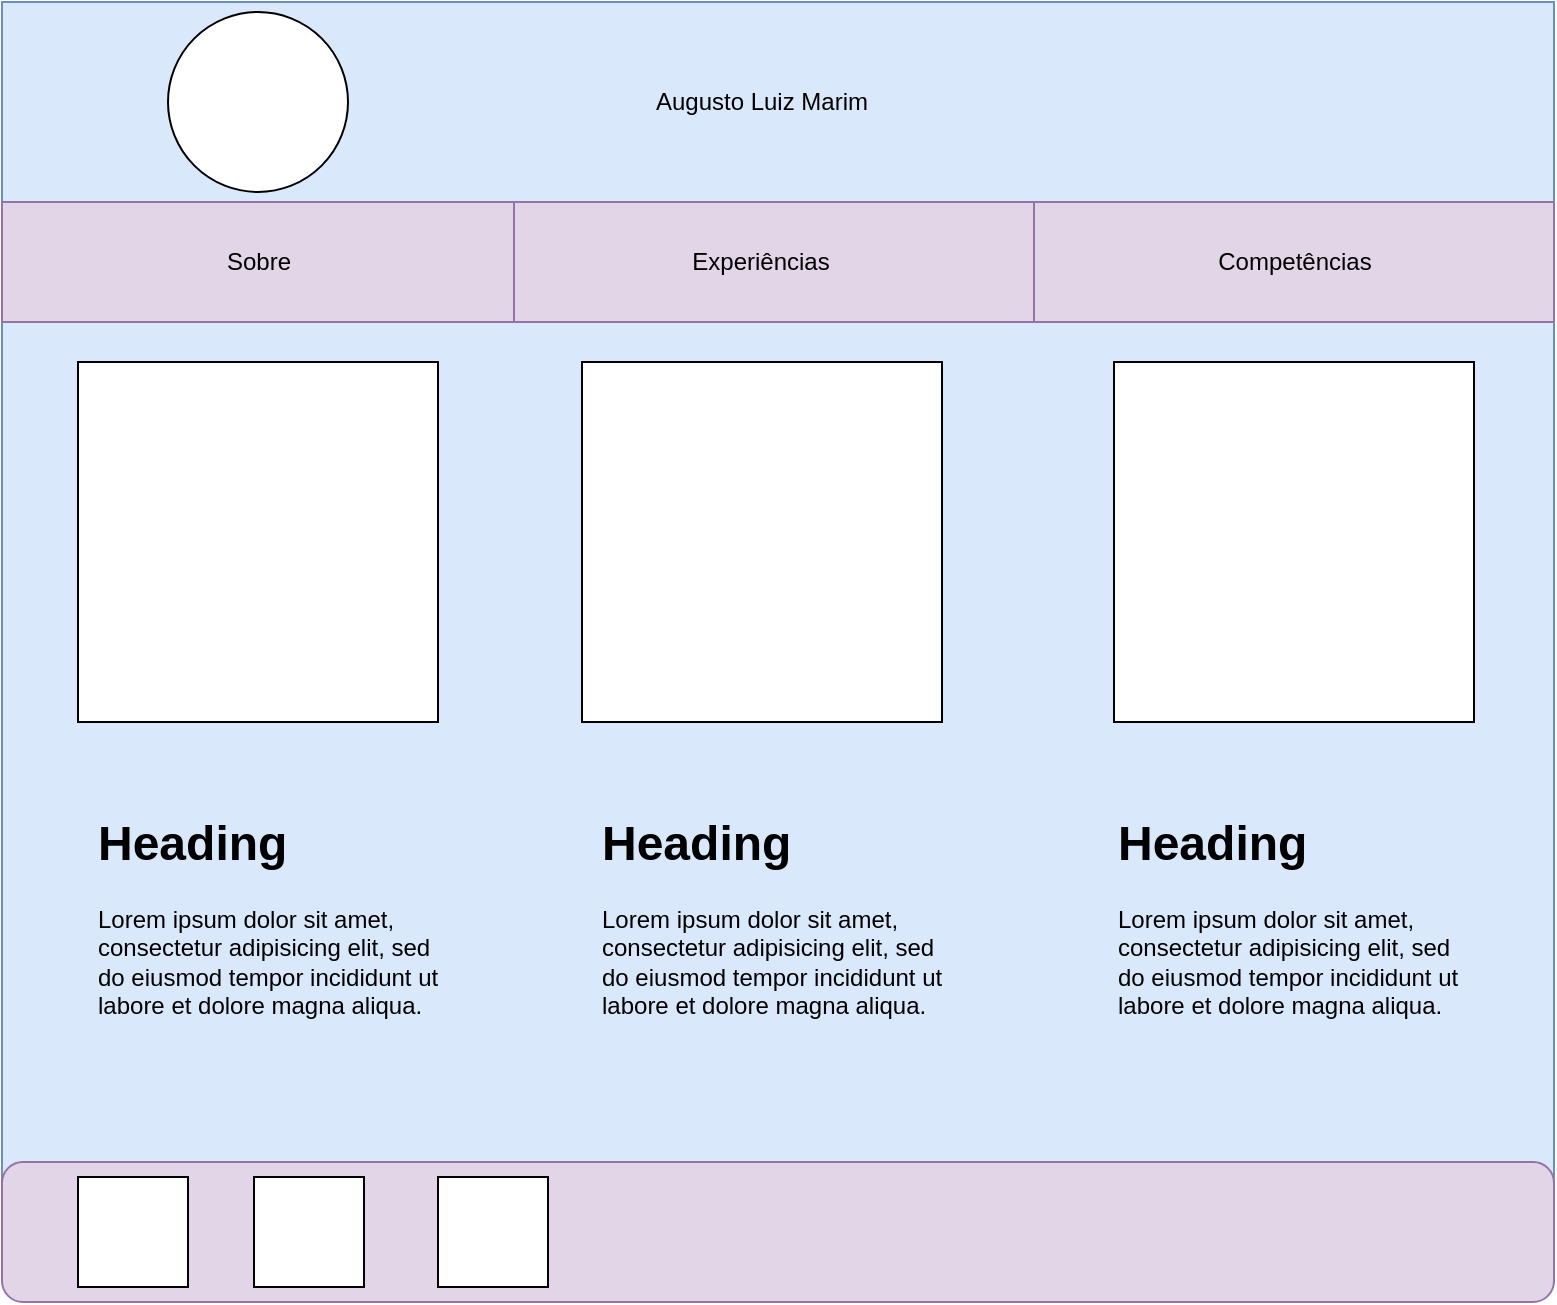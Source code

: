 <mxfile version="24.7.8" pages="4">
  <diagram name="Página-1" id="Z7emBn7HbVEhNpiD2La-">
    <mxGraphModel dx="1042" dy="533" grid="1" gridSize="10" guides="1" tooltips="1" connect="1" arrows="1" fold="1" page="1" pageScale="1" pageWidth="827" pageHeight="1169" math="0" shadow="0">
      <root>
        <mxCell id="0" />
        <mxCell id="1" parent="0" />
        <mxCell id="2dRkPR_qvCbykf22hm6Q-1" value="" style="rounded=0;whiteSpace=wrap;html=1;fillColor=#dae8fc;strokeColor=#6c8ebf;" parent="1" vertex="1">
          <mxGeometry x="34" y="10" width="776" height="640" as="geometry" />
        </mxCell>
        <mxCell id="2dRkPR_qvCbykf22hm6Q-3" value="" style="rounded=1;whiteSpace=wrap;html=1;fillColor=#e1d5e7;strokeColor=#9673a6;" parent="1" vertex="1">
          <mxGeometry x="34" y="590" width="776" height="70" as="geometry" />
        </mxCell>
        <mxCell id="2dRkPR_qvCbykf22hm6Q-5" value="" style="rounded=0;whiteSpace=wrap;html=1;fillColor=#dae8fc;strokeColor=#6c8ebf;" parent="1" vertex="1">
          <mxGeometry x="34" y="10" width="776" height="100" as="geometry" />
        </mxCell>
        <mxCell id="2dRkPR_qvCbykf22hm6Q-6" value="" style="ellipse;whiteSpace=wrap;html=1;aspect=fixed;" parent="1" vertex="1">
          <mxGeometry x="117" y="15" width="90" height="90" as="geometry" />
        </mxCell>
        <mxCell id="2dRkPR_qvCbykf22hm6Q-7" value="Augusto Luiz Marim" style="text;html=1;align=center;verticalAlign=middle;whiteSpace=wrap;rounded=0;" parent="1" vertex="1">
          <mxGeometry x="324" y="45" width="180" height="30" as="geometry" />
        </mxCell>
        <mxCell id="2dRkPR_qvCbykf22hm6Q-9" value="" style="rounded=0;whiteSpace=wrap;html=1;" parent="1" vertex="1">
          <mxGeometry x="34" y="110" width="776" height="60" as="geometry" />
        </mxCell>
        <mxCell id="2dRkPR_qvCbykf22hm6Q-17" value="" style="rounded=0;whiteSpace=wrap;html=1;fillColor=#e1d5e7;strokeColor=#9673a6;" parent="1" vertex="1">
          <mxGeometry x="34" y="110" width="256" height="60" as="geometry" />
        </mxCell>
        <mxCell id="2dRkPR_qvCbykf22hm6Q-19" value="" style="rounded=0;whiteSpace=wrap;html=1;fillColor=#e1d5e7;strokeColor=#9673a6;" parent="1" vertex="1">
          <mxGeometry x="290" y="110" width="260" height="60" as="geometry" />
        </mxCell>
        <mxCell id="2dRkPR_qvCbykf22hm6Q-21" value="" style="rounded=0;whiteSpace=wrap;html=1;fillColor=#e1d5e7;strokeColor=#9673a6;" parent="1" vertex="1">
          <mxGeometry x="550" y="110" width="260" height="60" as="geometry" />
        </mxCell>
        <mxCell id="2dRkPR_qvCbykf22hm6Q-22" value="" style="whiteSpace=wrap;html=1;aspect=fixed;" parent="1" vertex="1">
          <mxGeometry x="72" y="190" width="180" height="180" as="geometry" />
        </mxCell>
        <mxCell id="2dRkPR_qvCbykf22hm6Q-24" value="" style="whiteSpace=wrap;html=1;aspect=fixed;" parent="1" vertex="1">
          <mxGeometry x="324" y="190" width="180" height="180" as="geometry" />
        </mxCell>
        <mxCell id="2dRkPR_qvCbykf22hm6Q-25" value="" style="whiteSpace=wrap;html=1;aspect=fixed;" parent="1" vertex="1">
          <mxGeometry x="590" y="190" width="180" height="180" as="geometry" />
        </mxCell>
        <mxCell id="2dRkPR_qvCbykf22hm6Q-26" value="&lt;h1 style=&quot;margin-top: 0px;&quot;&gt;Heading&lt;/h1&gt;&lt;p&gt;Lorem ipsum dolor sit amet, consectetur adipisicing elit, sed do eiusmod tempor incididunt ut labore et dolore magna aliqua.&lt;/p&gt;" style="text;html=1;whiteSpace=wrap;overflow=hidden;rounded=0;" parent="1" vertex="1">
          <mxGeometry x="80" y="410" width="180" height="120" as="geometry" />
        </mxCell>
        <mxCell id="2dRkPR_qvCbykf22hm6Q-27" value="&lt;h1 style=&quot;margin-top: 0px;&quot;&gt;Heading&lt;/h1&gt;&lt;p&gt;Lorem ipsum dolor sit amet, consectetur adipisicing elit, sed do eiusmod tempor incididunt ut labore et dolore magna aliqua.&lt;/p&gt;" style="text;html=1;whiteSpace=wrap;overflow=hidden;rounded=0;" parent="1" vertex="1">
          <mxGeometry x="332" y="410" width="180" height="120" as="geometry" />
        </mxCell>
        <mxCell id="2dRkPR_qvCbykf22hm6Q-28" value="&lt;h1 style=&quot;margin-top: 0px;&quot;&gt;Heading&lt;/h1&gt;&lt;p&gt;Lorem ipsum dolor sit amet, consectetur adipisicing elit, sed do eiusmod tempor incididunt ut labore et dolore magna aliqua.&lt;/p&gt;" style="text;html=1;whiteSpace=wrap;overflow=hidden;rounded=0;" parent="1" vertex="1">
          <mxGeometry x="590" y="410" width="180" height="120" as="geometry" />
        </mxCell>
        <mxCell id="2dRkPR_qvCbykf22hm6Q-30" value="" style="whiteSpace=wrap;html=1;aspect=fixed;" parent="1" vertex="1">
          <mxGeometry x="72" y="597.5" width="55" height="55" as="geometry" />
        </mxCell>
        <mxCell id="2dRkPR_qvCbykf22hm6Q-31" value="" style="whiteSpace=wrap;html=1;aspect=fixed;" parent="1" vertex="1">
          <mxGeometry x="160" y="597.5" width="55" height="55" as="geometry" />
        </mxCell>
        <mxCell id="2dRkPR_qvCbykf22hm6Q-32" value="" style="whiteSpace=wrap;html=1;aspect=fixed;" parent="1" vertex="1">
          <mxGeometry x="252" y="597.5" width="55" height="55" as="geometry" />
        </mxCell>
        <mxCell id="DRa6cOf05pbIHnwnsuUg-1" value="Sobre" style="text;html=1;align=center;verticalAlign=middle;whiteSpace=wrap;rounded=0;" vertex="1" parent="1">
          <mxGeometry x="120.5" y="125" width="83" height="30" as="geometry" />
        </mxCell>
        <mxCell id="DRa6cOf05pbIHnwnsuUg-2" value="Experiências" style="text;html=1;align=center;verticalAlign=middle;whiteSpace=wrap;rounded=0;" vertex="1" parent="1">
          <mxGeometry x="372" y="125" width="83" height="30" as="geometry" />
        </mxCell>
        <mxCell id="DRa6cOf05pbIHnwnsuUg-3" value="Competências" style="text;html=1;align=center;verticalAlign=middle;whiteSpace=wrap;rounded=0;" vertex="1" parent="1">
          <mxGeometry x="638.5" y="125" width="83" height="30" as="geometry" />
        </mxCell>
      </root>
    </mxGraphModel>
  </diagram>
  <diagram name="Sobre" id="bB_VNDrpkGSQE_33K5MF">
    <mxGraphModel dx="1042" dy="533" grid="1" gridSize="10" guides="1" tooltips="1" connect="1" arrows="1" fold="1" page="1" pageScale="1" pageWidth="827" pageHeight="1169" math="0" shadow="0">
      <root>
        <mxCell id="caXQsFQvOMsbw2XrRorc-0" />
        <mxCell id="caXQsFQvOMsbw2XrRorc-1" parent="caXQsFQvOMsbw2XrRorc-0" />
        <mxCell id="caXQsFQvOMsbw2XrRorc-2" value="" style="rounded=0;whiteSpace=wrap;html=1;fillColor=#dae8fc;strokeColor=#6c8ebf;" vertex="1" parent="caXQsFQvOMsbw2XrRorc-1">
          <mxGeometry x="34" y="10" width="776" height="640" as="geometry" />
        </mxCell>
        <mxCell id="caXQsFQvOMsbw2XrRorc-3" value="" style="rounded=1;whiteSpace=wrap;html=1;fillColor=#e1d5e7;strokeColor=#9673a6;" vertex="1" parent="caXQsFQvOMsbw2XrRorc-1">
          <mxGeometry x="34" y="590" width="776" height="70" as="geometry" />
        </mxCell>
        <mxCell id="caXQsFQvOMsbw2XrRorc-4" value="" style="rounded=0;whiteSpace=wrap;html=1;fillColor=#dae8fc;strokeColor=#6c8ebf;" vertex="1" parent="caXQsFQvOMsbw2XrRorc-1">
          <mxGeometry x="34" y="10" width="776" height="100" as="geometry" />
        </mxCell>
        <mxCell id="caXQsFQvOMsbw2XrRorc-5" value="" style="ellipse;whiteSpace=wrap;html=1;aspect=fixed;" vertex="1" parent="caXQsFQvOMsbw2XrRorc-1">
          <mxGeometry x="117" y="15" width="90" height="90" as="geometry" />
        </mxCell>
        <mxCell id="caXQsFQvOMsbw2XrRorc-6" value="Augusto Luiz Marim" style="text;html=1;align=center;verticalAlign=middle;whiteSpace=wrap;rounded=0;" vertex="1" parent="caXQsFQvOMsbw2XrRorc-1">
          <mxGeometry x="324" y="45" width="180" height="30" as="geometry" />
        </mxCell>
        <mxCell id="caXQsFQvOMsbw2XrRorc-7" value="" style="rounded=0;whiteSpace=wrap;html=1;" vertex="1" parent="caXQsFQvOMsbw2XrRorc-1">
          <mxGeometry x="34" y="110" width="776" height="60" as="geometry" />
        </mxCell>
        <mxCell id="caXQsFQvOMsbw2XrRorc-8" value="" style="rounded=0;whiteSpace=wrap;html=1;fillColor=#e1d5e7;strokeColor=#9673a6;" vertex="1" parent="caXQsFQvOMsbw2XrRorc-1">
          <mxGeometry x="34" y="110" width="256" height="60" as="geometry" />
        </mxCell>
        <mxCell id="caXQsFQvOMsbw2XrRorc-9" value="" style="rounded=0;whiteSpace=wrap;html=1;fillColor=#e1d5e7;strokeColor=#9673a6;" vertex="1" parent="caXQsFQvOMsbw2XrRorc-1">
          <mxGeometry x="290" y="110" width="260" height="60" as="geometry" />
        </mxCell>
        <mxCell id="caXQsFQvOMsbw2XrRorc-10" value="" style="rounded=0;whiteSpace=wrap;html=1;fillColor=#e1d5e7;strokeColor=#9673a6;" vertex="1" parent="caXQsFQvOMsbw2XrRorc-1">
          <mxGeometry x="550" y="110" width="260" height="60" as="geometry" />
        </mxCell>
        <mxCell id="caXQsFQvOMsbw2XrRorc-14" value="&lt;h1 style=&quot;margin-top: 0px;&quot;&gt;Heading&lt;/h1&gt;&lt;p&gt;Lorem ipsum dolor sit amet, consectetur adipisicing elit, sed do eiusmod tempor incididunt ut labore et dolore magna aliqua.&lt;/p&gt;" style="text;html=1;whiteSpace=wrap;overflow=hidden;rounded=0;" vertex="1" parent="caXQsFQvOMsbw2XrRorc-1">
          <mxGeometry x="345" y="220" width="370" height="250" as="geometry" />
        </mxCell>
        <mxCell id="caXQsFQvOMsbw2XrRorc-17" value="" style="whiteSpace=wrap;html=1;aspect=fixed;" vertex="1" parent="caXQsFQvOMsbw2XrRorc-1">
          <mxGeometry x="72" y="597.5" width="55" height="55" as="geometry" />
        </mxCell>
        <mxCell id="caXQsFQvOMsbw2XrRorc-18" value="" style="whiteSpace=wrap;html=1;aspect=fixed;" vertex="1" parent="caXQsFQvOMsbw2XrRorc-1">
          <mxGeometry x="160" y="597.5" width="55" height="55" as="geometry" />
        </mxCell>
        <mxCell id="caXQsFQvOMsbw2XrRorc-19" value="" style="whiteSpace=wrap;html=1;aspect=fixed;" vertex="1" parent="caXQsFQvOMsbw2XrRorc-1">
          <mxGeometry x="252" y="597.5" width="55" height="55" as="geometry" />
        </mxCell>
        <mxCell id="caXQsFQvOMsbw2XrRorc-20" value="Sobre" style="text;html=1;align=center;verticalAlign=middle;whiteSpace=wrap;rounded=0;" vertex="1" parent="caXQsFQvOMsbw2XrRorc-1">
          <mxGeometry x="120.5" y="125" width="83" height="30" as="geometry" />
        </mxCell>
        <mxCell id="caXQsFQvOMsbw2XrRorc-21" value="Experiências" style="text;html=1;align=center;verticalAlign=middle;whiteSpace=wrap;rounded=0;" vertex="1" parent="caXQsFQvOMsbw2XrRorc-1">
          <mxGeometry x="372" y="125" width="83" height="30" as="geometry" />
        </mxCell>
        <mxCell id="caXQsFQvOMsbw2XrRorc-22" value="Competências" style="text;html=1;align=center;verticalAlign=middle;whiteSpace=wrap;rounded=0;" vertex="1" parent="caXQsFQvOMsbw2XrRorc-1">
          <mxGeometry x="638.5" y="125" width="83" height="30" as="geometry" />
        </mxCell>
        <mxCell id="zN-dOVz9k2kvf9TK6jyf-0" value="" style="rounded=0;whiteSpace=wrap;html=1;rotation=0;direction=south;" vertex="1" parent="caXQsFQvOMsbw2XrRorc-1">
          <mxGeometry x="60" y="190" width="260" height="380" as="geometry" />
        </mxCell>
        <mxCell id="zN-dOVz9k2kvf9TK6jyf-2" value="&lt;h1 style=&quot;margin-top: 0px;&quot;&gt;Heading&lt;/h1&gt;&lt;p&gt;Lorem ipsum dolor sit amet, consectetur adipisicing elit, sed do eiusmod tempor incididunt ut labore et dolore magna aliqua.&lt;/p&gt;" style="text;html=1;whiteSpace=wrap;overflow=hidden;rounded=0;" vertex="1" parent="caXQsFQvOMsbw2XrRorc-1">
          <mxGeometry x="345" y="310" width="360" height="120" as="geometry" />
        </mxCell>
        <mxCell id="zN-dOVz9k2kvf9TK6jyf-3" value="&lt;h1 style=&quot;margin-top: 0px;&quot;&gt;Heading&lt;/h1&gt;&lt;p&gt;Lorem ipsum dolor sit amet, consectetur adipisicing elit, sed do eiusmod tempor incididunt ut labore et dolore magna aliqua.&lt;/p&gt;" style="text;html=1;whiteSpace=wrap;overflow=hidden;rounded=0;" vertex="1" parent="caXQsFQvOMsbw2XrRorc-1">
          <mxGeometry x="345" y="410" width="370" height="120" as="geometry" />
        </mxCell>
      </root>
    </mxGraphModel>
  </diagram>
  <diagram name="Expêriencias" id="ide23h6GuAbDk2iaeShl">
    <mxGraphModel dx="1042" dy="533" grid="1" gridSize="10" guides="1" tooltips="1" connect="1" arrows="1" fold="1" page="1" pageScale="1" pageWidth="827" pageHeight="1169" math="0" shadow="0">
      <root>
        <mxCell id="cYTgLSnAxUz03D6FT7pM-0" />
        <mxCell id="cYTgLSnAxUz03D6FT7pM-1" parent="cYTgLSnAxUz03D6FT7pM-0" />
        <mxCell id="cYTgLSnAxUz03D6FT7pM-2" value="" style="rounded=0;whiteSpace=wrap;html=1;fillColor=#dae8fc;strokeColor=#6c8ebf;" vertex="1" parent="cYTgLSnAxUz03D6FT7pM-1">
          <mxGeometry x="34" y="10" width="776" height="640" as="geometry" />
        </mxCell>
        <mxCell id="cYTgLSnAxUz03D6FT7pM-3" value="" style="rounded=1;whiteSpace=wrap;html=1;fillColor=#e1d5e7;strokeColor=#9673a6;" vertex="1" parent="cYTgLSnAxUz03D6FT7pM-1">
          <mxGeometry x="34" y="590" width="776" height="70" as="geometry" />
        </mxCell>
        <mxCell id="cYTgLSnAxUz03D6FT7pM-4" value="" style="rounded=0;whiteSpace=wrap;html=1;fillColor=#dae8fc;strokeColor=#6c8ebf;" vertex="1" parent="cYTgLSnAxUz03D6FT7pM-1">
          <mxGeometry x="34" y="10" width="776" height="100" as="geometry" />
        </mxCell>
        <mxCell id="cYTgLSnAxUz03D6FT7pM-5" value="" style="ellipse;whiteSpace=wrap;html=1;aspect=fixed;" vertex="1" parent="cYTgLSnAxUz03D6FT7pM-1">
          <mxGeometry x="117" y="15" width="90" height="90" as="geometry" />
        </mxCell>
        <mxCell id="cYTgLSnAxUz03D6FT7pM-6" value="Augusto Luiz Marim" style="text;html=1;align=center;verticalAlign=middle;whiteSpace=wrap;rounded=0;" vertex="1" parent="cYTgLSnAxUz03D6FT7pM-1">
          <mxGeometry x="324" y="45" width="180" height="30" as="geometry" />
        </mxCell>
        <mxCell id="cYTgLSnAxUz03D6FT7pM-7" value="" style="rounded=0;whiteSpace=wrap;html=1;" vertex="1" parent="cYTgLSnAxUz03D6FT7pM-1">
          <mxGeometry x="34" y="110" width="776" height="60" as="geometry" />
        </mxCell>
        <mxCell id="cYTgLSnAxUz03D6FT7pM-8" value="" style="rounded=0;whiteSpace=wrap;html=1;fillColor=#e1d5e7;strokeColor=#9673a6;" vertex="1" parent="cYTgLSnAxUz03D6FT7pM-1">
          <mxGeometry x="34" y="110" width="256" height="60" as="geometry" />
        </mxCell>
        <mxCell id="cYTgLSnAxUz03D6FT7pM-9" value="" style="rounded=0;whiteSpace=wrap;html=1;fillColor=#e1d5e7;strokeColor=#9673a6;" vertex="1" parent="cYTgLSnAxUz03D6FT7pM-1">
          <mxGeometry x="290" y="110" width="260" height="60" as="geometry" />
        </mxCell>
        <mxCell id="cYTgLSnAxUz03D6FT7pM-10" value="" style="rounded=0;whiteSpace=wrap;html=1;fillColor=#e1d5e7;strokeColor=#9673a6;" vertex="1" parent="cYTgLSnAxUz03D6FT7pM-1">
          <mxGeometry x="550" y="110" width="260" height="60" as="geometry" />
        </mxCell>
        <mxCell id="cYTgLSnAxUz03D6FT7pM-12" value="" style="whiteSpace=wrap;html=1;aspect=fixed;" vertex="1" parent="cYTgLSnAxUz03D6FT7pM-1">
          <mxGeometry x="72" y="597.5" width="55" height="55" as="geometry" />
        </mxCell>
        <mxCell id="cYTgLSnAxUz03D6FT7pM-13" value="" style="whiteSpace=wrap;html=1;aspect=fixed;" vertex="1" parent="cYTgLSnAxUz03D6FT7pM-1">
          <mxGeometry x="160" y="597.5" width="55" height="55" as="geometry" />
        </mxCell>
        <mxCell id="cYTgLSnAxUz03D6FT7pM-14" value="" style="whiteSpace=wrap;html=1;aspect=fixed;" vertex="1" parent="cYTgLSnAxUz03D6FT7pM-1">
          <mxGeometry x="252" y="597.5" width="55" height="55" as="geometry" />
        </mxCell>
        <mxCell id="cYTgLSnAxUz03D6FT7pM-15" value="Sobre" style="text;html=1;align=center;verticalAlign=middle;whiteSpace=wrap;rounded=0;" vertex="1" parent="cYTgLSnAxUz03D6FT7pM-1">
          <mxGeometry x="120.5" y="125" width="83" height="30" as="geometry" />
        </mxCell>
        <mxCell id="cYTgLSnAxUz03D6FT7pM-16" value="Experiências" style="text;html=1;align=center;verticalAlign=middle;whiteSpace=wrap;rounded=0;" vertex="1" parent="cYTgLSnAxUz03D6FT7pM-1">
          <mxGeometry x="372" y="125" width="83" height="30" as="geometry" />
        </mxCell>
        <mxCell id="cYTgLSnAxUz03D6FT7pM-17" value="Competências" style="text;html=1;align=center;verticalAlign=middle;whiteSpace=wrap;rounded=0;" vertex="1" parent="cYTgLSnAxUz03D6FT7pM-1">
          <mxGeometry x="638.5" y="125" width="83" height="30" as="geometry" />
        </mxCell>
        <mxCell id="cYTgLSnAxUz03D6FT7pM-18" value="" style="rounded=0;whiteSpace=wrap;html=1;rotation=0;direction=south;" vertex="1" parent="cYTgLSnAxUz03D6FT7pM-1">
          <mxGeometry x="62" y="200" width="200" height="370" as="geometry" />
        </mxCell>
        <mxCell id="HaJsWrR4OnZuI4bM6LEl-0" value="&lt;h1 style=&quot;margin-top: 0px;&quot;&gt;Heading&lt;/h1&gt;&lt;p&gt;Lorem ipsum dolor sit amet, consectetur adipisicing elit, sed do eiusmod tempor incididunt ut labore et dolore magna aliqua.&lt;/p&gt;" style="text;html=1;whiteSpace=wrap;overflow=hidden;rounded=0;" vertex="1" parent="cYTgLSnAxUz03D6FT7pM-1">
          <mxGeometry x="307" y="200" width="180" height="120" as="geometry" />
        </mxCell>
        <mxCell id="HaJsWrR4OnZuI4bM6LEl-1" value="&lt;h1 style=&quot;margin-top: 0px;&quot;&gt;Heading&lt;/h1&gt;&lt;p&gt;Lorem ipsum dolor sit amet, consectetur adipisicing elit, sed do eiusmod tempor incididunt ut labore et dolore magna aliqua.&lt;/p&gt;" style="text;html=1;whiteSpace=wrap;overflow=hidden;rounded=0;" vertex="1" parent="cYTgLSnAxUz03D6FT7pM-1">
          <mxGeometry x="580" y="200" width="180" height="120" as="geometry" />
        </mxCell>
        <mxCell id="HaJsWrR4OnZuI4bM6LEl-2" value="&lt;h1 style=&quot;margin-top: 0px;&quot;&gt;Heading&lt;/h1&gt;&lt;p&gt;Lorem ipsum dolor sit amet, consectetur adipisicing elit, sed do eiusmod tempor incididunt ut labore et dolore magna aliqua.&lt;/p&gt;" style="text;html=1;whiteSpace=wrap;overflow=hidden;rounded=0;" vertex="1" parent="cYTgLSnAxUz03D6FT7pM-1">
          <mxGeometry x="307" y="410" width="180" height="120" as="geometry" />
        </mxCell>
        <mxCell id="HaJsWrR4OnZuI4bM6LEl-3" value="&lt;h1 style=&quot;margin-top: 0px;&quot;&gt;Heading&lt;/h1&gt;&lt;p&gt;Lorem ipsum dolor sit amet, consectetur adipisicing elit, sed do eiusmod tempor incididunt ut labore et dolore magna aliqua.&lt;/p&gt;" style="text;html=1;whiteSpace=wrap;overflow=hidden;rounded=0;" vertex="1" parent="cYTgLSnAxUz03D6FT7pM-1">
          <mxGeometry x="580" y="410" width="180" height="120" as="geometry" />
        </mxCell>
      </root>
    </mxGraphModel>
  </diagram>
  <diagram name="Competências" id="UukAsG1TYkV2yMjPCvbj">
    <mxGraphModel dx="1042" dy="533" grid="1" gridSize="10" guides="1" tooltips="1" connect="1" arrows="1" fold="1" page="1" pageScale="1" pageWidth="827" pageHeight="1169" math="0" shadow="0">
      <root>
        <mxCell id="-W1ZGTCt9t_nNF-QQTwu-0" />
        <mxCell id="-W1ZGTCt9t_nNF-QQTwu-1" parent="-W1ZGTCt9t_nNF-QQTwu-0" />
        <mxCell id="-W1ZGTCt9t_nNF-QQTwu-2" value="" style="rounded=0;whiteSpace=wrap;html=1;fillColor=#dae8fc;strokeColor=#6c8ebf;" vertex="1" parent="-W1ZGTCt9t_nNF-QQTwu-1">
          <mxGeometry x="34" y="10" width="776" height="640" as="geometry" />
        </mxCell>
        <mxCell id="-W1ZGTCt9t_nNF-QQTwu-3" value="" style="rounded=1;whiteSpace=wrap;html=1;fillColor=#e1d5e7;strokeColor=#9673a6;" vertex="1" parent="-W1ZGTCt9t_nNF-QQTwu-1">
          <mxGeometry x="34" y="590" width="776" height="70" as="geometry" />
        </mxCell>
        <mxCell id="-W1ZGTCt9t_nNF-QQTwu-4" value="" style="rounded=0;whiteSpace=wrap;html=1;fillColor=#dae8fc;strokeColor=#6c8ebf;" vertex="1" parent="-W1ZGTCt9t_nNF-QQTwu-1">
          <mxGeometry x="34" y="10" width="776" height="100" as="geometry" />
        </mxCell>
        <mxCell id="-W1ZGTCt9t_nNF-QQTwu-5" value="" style="ellipse;whiteSpace=wrap;html=1;aspect=fixed;" vertex="1" parent="-W1ZGTCt9t_nNF-QQTwu-1">
          <mxGeometry x="117" y="15" width="90" height="90" as="geometry" />
        </mxCell>
        <mxCell id="-W1ZGTCt9t_nNF-QQTwu-6" value="Augusto Luiz Marim" style="text;html=1;align=center;verticalAlign=middle;whiteSpace=wrap;rounded=0;" vertex="1" parent="-W1ZGTCt9t_nNF-QQTwu-1">
          <mxGeometry x="324" y="45" width="180" height="30" as="geometry" />
        </mxCell>
        <mxCell id="-W1ZGTCt9t_nNF-QQTwu-7" value="" style="rounded=0;whiteSpace=wrap;html=1;" vertex="1" parent="-W1ZGTCt9t_nNF-QQTwu-1">
          <mxGeometry x="34" y="110" width="776" height="60" as="geometry" />
        </mxCell>
        <mxCell id="-W1ZGTCt9t_nNF-QQTwu-8" value="" style="rounded=0;whiteSpace=wrap;html=1;fillColor=#e1d5e7;strokeColor=#9673a6;" vertex="1" parent="-W1ZGTCt9t_nNF-QQTwu-1">
          <mxGeometry x="34" y="110" width="256" height="60" as="geometry" />
        </mxCell>
        <mxCell id="-W1ZGTCt9t_nNF-QQTwu-9" value="" style="rounded=0;whiteSpace=wrap;html=1;fillColor=#e1d5e7;strokeColor=#9673a6;" vertex="1" parent="-W1ZGTCt9t_nNF-QQTwu-1">
          <mxGeometry x="290" y="110" width="260" height="60" as="geometry" />
        </mxCell>
        <mxCell id="-W1ZGTCt9t_nNF-QQTwu-10" value="" style="rounded=0;whiteSpace=wrap;html=1;fillColor=#e1d5e7;strokeColor=#9673a6;" vertex="1" parent="-W1ZGTCt9t_nNF-QQTwu-1">
          <mxGeometry x="550" y="110" width="260" height="60" as="geometry" />
        </mxCell>
        <mxCell id="-W1ZGTCt9t_nNF-QQTwu-11" value="" style="whiteSpace=wrap;html=1;aspect=fixed;" vertex="1" parent="-W1ZGTCt9t_nNF-QQTwu-1">
          <mxGeometry x="72" y="597.5" width="55" height="55" as="geometry" />
        </mxCell>
        <mxCell id="-W1ZGTCt9t_nNF-QQTwu-12" value="" style="whiteSpace=wrap;html=1;aspect=fixed;" vertex="1" parent="-W1ZGTCt9t_nNF-QQTwu-1">
          <mxGeometry x="160" y="597.5" width="55" height="55" as="geometry" />
        </mxCell>
        <mxCell id="-W1ZGTCt9t_nNF-QQTwu-13" value="" style="whiteSpace=wrap;html=1;aspect=fixed;" vertex="1" parent="-W1ZGTCt9t_nNF-QQTwu-1">
          <mxGeometry x="252" y="597.5" width="55" height="55" as="geometry" />
        </mxCell>
        <mxCell id="-W1ZGTCt9t_nNF-QQTwu-14" value="Sobre" style="text;html=1;align=center;verticalAlign=middle;whiteSpace=wrap;rounded=0;" vertex="1" parent="-W1ZGTCt9t_nNF-QQTwu-1">
          <mxGeometry x="120.5" y="125" width="83" height="30" as="geometry" />
        </mxCell>
        <mxCell id="-W1ZGTCt9t_nNF-QQTwu-15" value="Experiências" style="text;html=1;align=center;verticalAlign=middle;whiteSpace=wrap;rounded=0;" vertex="1" parent="-W1ZGTCt9t_nNF-QQTwu-1">
          <mxGeometry x="372" y="125" width="83" height="30" as="geometry" />
        </mxCell>
        <mxCell id="-W1ZGTCt9t_nNF-QQTwu-16" value="Competências" style="text;html=1;align=center;verticalAlign=middle;whiteSpace=wrap;rounded=0;" vertex="1" parent="-W1ZGTCt9t_nNF-QQTwu-1">
          <mxGeometry x="638.5" y="125" width="83" height="30" as="geometry" />
        </mxCell>
        <mxCell id="-W1ZGTCt9t_nNF-QQTwu-17" value="" style="rounded=0;whiteSpace=wrap;html=1;rotation=0;direction=south;" vertex="1" parent="-W1ZGTCt9t_nNF-QQTwu-1">
          <mxGeometry x="53" y="190" width="218" height="380" as="geometry" />
        </mxCell>
        <mxCell id="-W1ZGTCt9t_nNF-QQTwu-18" value="&lt;h1 style=&quot;margin-top: 0px;&quot;&gt;Heading&lt;/h1&gt;&lt;p&gt;Lorem ipsum dolor sit amet, consectetur adipisicing elit, sed do eiusmod tempor incididunt ut labore et dolore magna aliqua.&lt;/p&gt;" style="text;html=1;whiteSpace=wrap;overflow=hidden;rounded=0;" vertex="1" parent="-W1ZGTCt9t_nNF-QQTwu-1">
          <mxGeometry x="307" y="200" width="180" height="120" as="geometry" />
        </mxCell>
        <mxCell id="-W1ZGTCt9t_nNF-QQTwu-19" value="&lt;h1 style=&quot;margin-top: 0px;&quot;&gt;Heading&lt;/h1&gt;&lt;p&gt;Lorem ipsum dolor sit amet, consectetur adipisicing elit, sed do eiusmod tempor incididunt ut labore et dolore magna aliqua.&lt;/p&gt;" style="text;html=1;whiteSpace=wrap;overflow=hidden;rounded=0;" vertex="1" parent="-W1ZGTCt9t_nNF-QQTwu-1">
          <mxGeometry x="580" y="200" width="180" height="120" as="geometry" />
        </mxCell>
        <mxCell id="-W1ZGTCt9t_nNF-QQTwu-20" value="&lt;h1 style=&quot;margin-top: 0px;&quot;&gt;Heading&lt;/h1&gt;&lt;p&gt;Lorem ipsum dolor sit amet, consectetur adipisicing elit, sed do eiusmod tempor incididunt ut labore et dolore magna aliqua.&lt;/p&gt;" style="text;html=1;whiteSpace=wrap;overflow=hidden;rounded=0;" vertex="1" parent="-W1ZGTCt9t_nNF-QQTwu-1">
          <mxGeometry x="307" y="410" width="180" height="120" as="geometry" />
        </mxCell>
        <mxCell id="-W1ZGTCt9t_nNF-QQTwu-21" value="&lt;h1 style=&quot;margin-top: 0px;&quot;&gt;Heading&lt;/h1&gt;&lt;p&gt;Lorem ipsum dolor sit amet, consectetur adipisicing elit, sed do eiusmod tempor incididunt ut labore et dolore magna aliqua.&lt;/p&gt;" style="text;html=1;whiteSpace=wrap;overflow=hidden;rounded=0;" vertex="1" parent="-W1ZGTCt9t_nNF-QQTwu-1">
          <mxGeometry x="580" y="410" width="180" height="120" as="geometry" />
        </mxCell>
      </root>
    </mxGraphModel>
  </diagram>
</mxfile>
